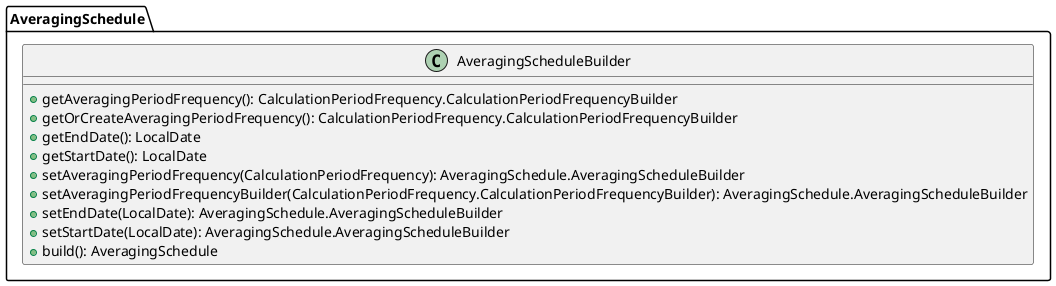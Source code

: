 @startuml

    class AveragingSchedule.AveragingScheduleBuilder [[AveragingSchedule.AveragingScheduleBuilder.html]] {
        +getAveragingPeriodFrequency(): CalculationPeriodFrequency.CalculationPeriodFrequencyBuilder
        +getOrCreateAveragingPeriodFrequency(): CalculationPeriodFrequency.CalculationPeriodFrequencyBuilder
        +getEndDate(): LocalDate
        +getStartDate(): LocalDate
        +setAveragingPeriodFrequency(CalculationPeriodFrequency): AveragingSchedule.AveragingScheduleBuilder
        +setAveragingPeriodFrequencyBuilder(CalculationPeriodFrequency.CalculationPeriodFrequencyBuilder): AveragingSchedule.AveragingScheduleBuilder
        +setEndDate(LocalDate): AveragingSchedule.AveragingScheduleBuilder
        +setStartDate(LocalDate): AveragingSchedule.AveragingScheduleBuilder
        +build(): AveragingSchedule
    }

@enduml

